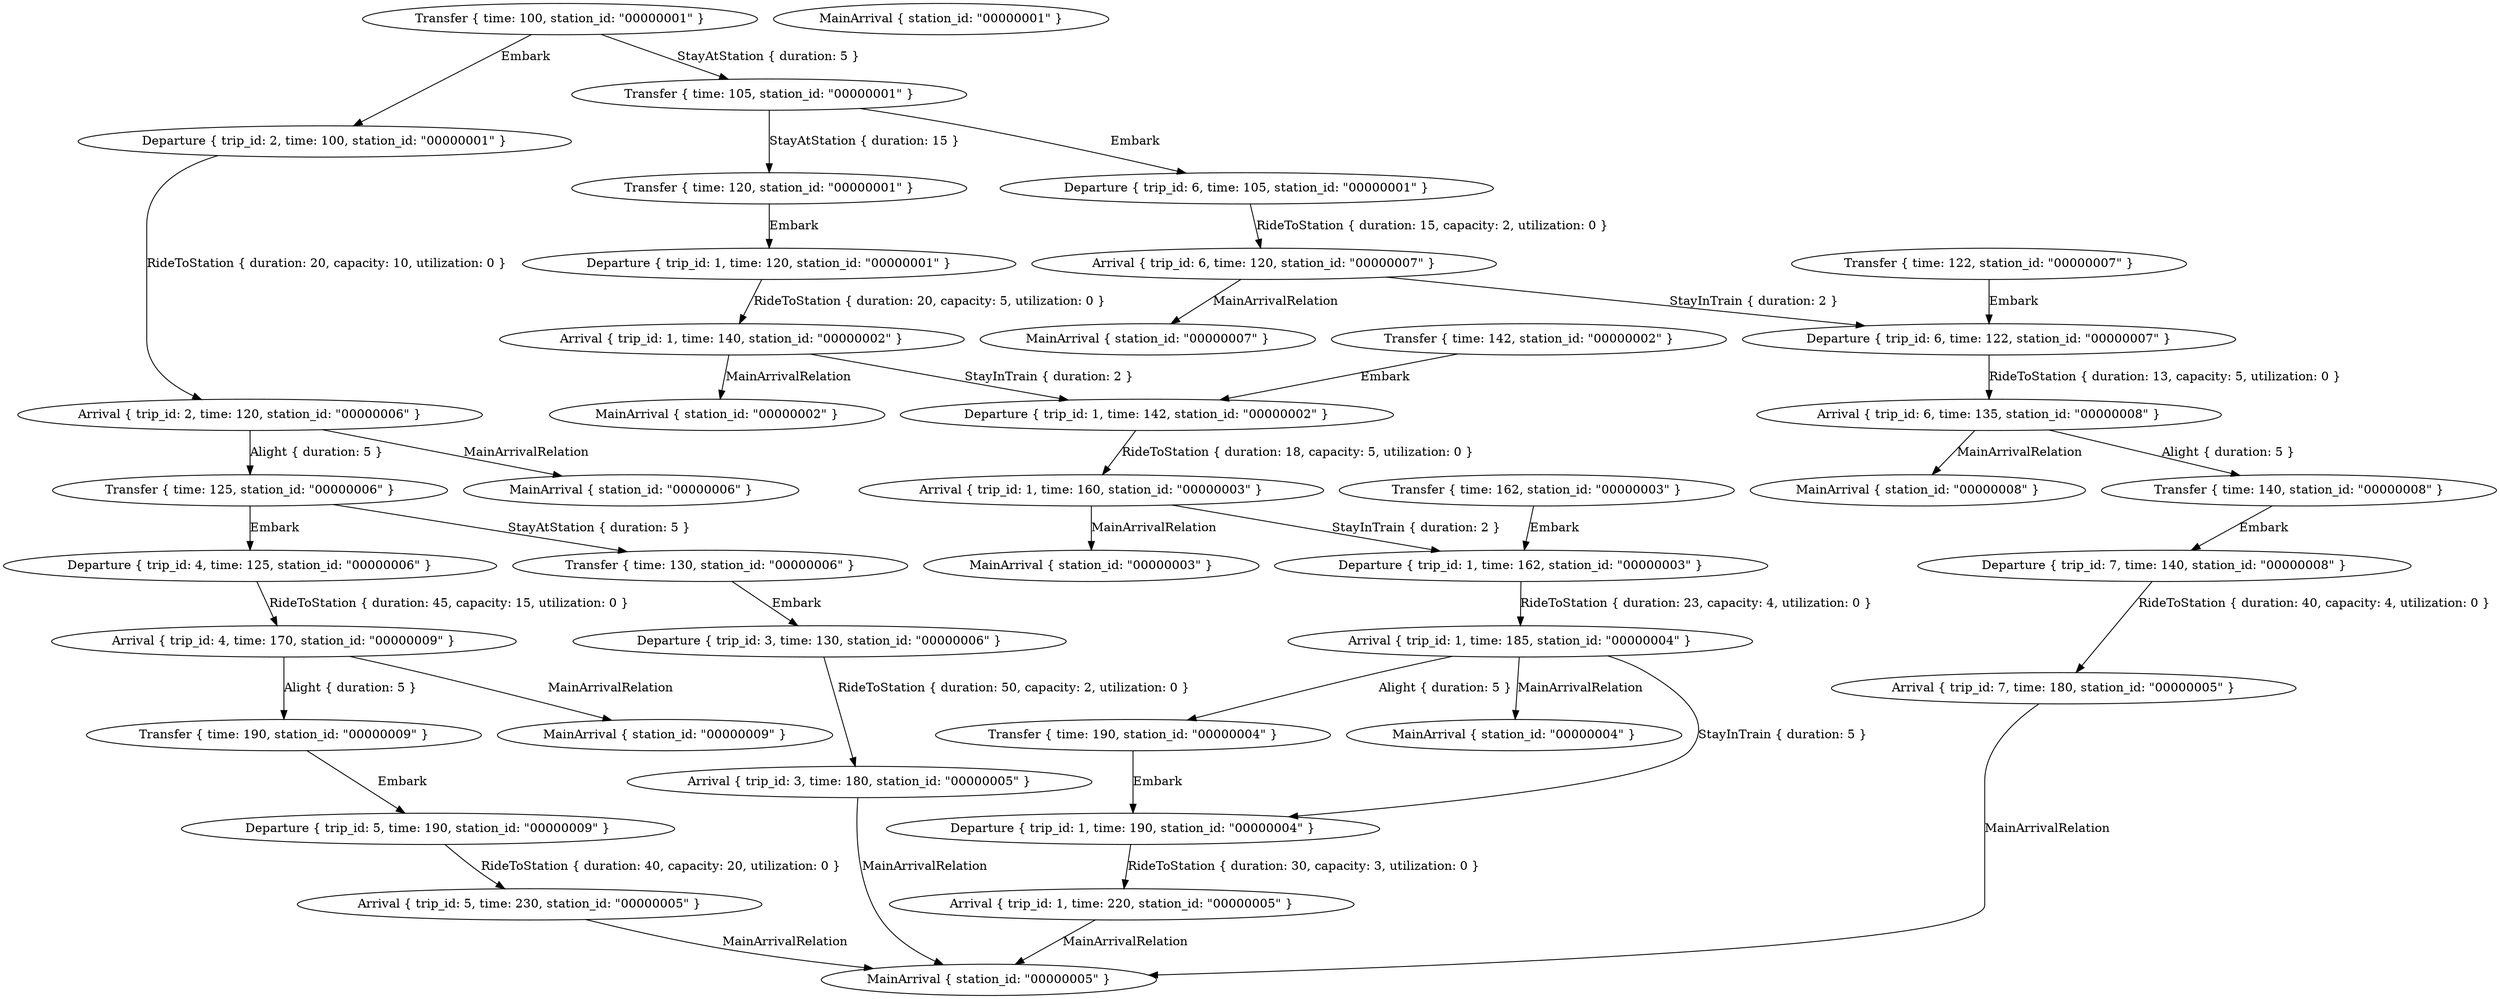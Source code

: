 digraph {
    0 [ label = "Arrival { trip_id: 7, time: 180, station_id: \"00000005\" }" ]
    1 [ label = "Departure { trip_id: 7, time: 140, station_id: \"00000008\" }" ]
    2 [ label = "Arrival { trip_id: 6, time: 135, station_id: \"00000008\" }" ]
    3 [ label = "Departure { trip_id: 6, time: 122, station_id: \"00000007\" }" ]
    4 [ label = "Arrival { trip_id: 3, time: 180, station_id: \"00000005\" }" ]
    5 [ label = "Departure { trip_id: 3, time: 130, station_id: \"00000006\" }" ]
    6 [ label = "Arrival { trip_id: 5, time: 230, station_id: \"00000005\" }" ]
    7 [ label = "Departure { trip_id: 5, time: 190, station_id: \"00000009\" }" ]
    8 [ label = "Arrival { trip_id: 4, time: 170, station_id: \"00000009\" }" ]
    9 [ label = "Departure { trip_id: 4, time: 125, station_id: \"00000006\" }" ]
    10 [ label = "Arrival { trip_id: 1, time: 185, station_id: \"00000004\" }" ]
    11 [ label = "Departure { trip_id: 1, time: 162, station_id: \"00000003\" }" ]
    12 [ label = "Arrival { trip_id: 1, time: 220, station_id: \"00000005\" }" ]
    13 [ label = "Departure { trip_id: 1, time: 190, station_id: \"00000004\" }" ]
    14 [ label = "Arrival { trip_id: 2, time: 120, station_id: \"00000006\" }" ]
    15 [ label = "Departure { trip_id: 2, time: 100, station_id: \"00000001\" }" ]
    16 [ label = "Arrival { trip_id: 6, time: 120, station_id: \"00000007\" }" ]
    17 [ label = "Departure { trip_id: 6, time: 105, station_id: \"00000001\" }" ]
    18 [ label = "Arrival { trip_id: 1, time: 140, station_id: \"00000002\" }" ]
    19 [ label = "Departure { trip_id: 1, time: 120, station_id: \"00000001\" }" ]
    20 [ label = "Arrival { trip_id: 1, time: 160, station_id: \"00000003\" }" ]
    21 [ label = "Departure { trip_id: 1, time: 142, station_id: \"00000002\" }" ]
    22 [ label = "MainArrival { station_id: \"00000005\" }" ]
    23 [ label = "MainArrival { station_id: \"00000002\" }" ]
    24 [ label = "Transfer { time: 142, station_id: \"00000002\" }" ]
    25 [ label = "MainArrival { station_id: \"00000008\" }" ]
    26 [ label = "Transfer { time: 140, station_id: \"00000008\" }" ]
    27 [ label = "MainArrival { station_id: \"00000003\" }" ]
    28 [ label = "Transfer { time: 162, station_id: \"00000003\" }" ]
    29 [ label = "MainArrival { station_id: \"00000001\" }" ]
    30 [ label = "Transfer { time: 100, station_id: \"00000001\" }" ]
    31 [ label = "Transfer { time: 105, station_id: \"00000001\" }" ]
    32 [ label = "Transfer { time: 120, station_id: \"00000001\" }" ]
    33 [ label = "MainArrival { station_id: \"00000007\" }" ]
    34 [ label = "Transfer { time: 122, station_id: \"00000007\" }" ]
    35 [ label = "MainArrival { station_id: \"00000009\" }" ]
    36 [ label = "Transfer { time: 190, station_id: \"00000009\" }" ]
    37 [ label = "MainArrival { station_id: \"00000006\" }" ]
    38 [ label = "Transfer { time: 130, station_id: \"00000006\" }" ]
    39 [ label = "Transfer { time: 125, station_id: \"00000006\" }" ]
    40 [ label = "MainArrival { station_id: \"00000004\" }" ]
    41 [ label = "Transfer { time: 190, station_id: \"00000004\" }" ]
    1 -> 0 [ label = "RideToStation { duration: 40, capacity: 4, utilization: 0 }" ]
    3 -> 2 [ label = "RideToStation { duration: 13, capacity: 5, utilization: 0 }" ]
    5 -> 4 [ label = "RideToStation { duration: 50, capacity: 2, utilization: 0 }" ]
    7 -> 6 [ label = "RideToStation { duration: 40, capacity: 20, utilization: 0 }" ]
    9 -> 8 [ label = "RideToStation { duration: 45, capacity: 15, utilization: 0 }" ]
    11 -> 10 [ label = "RideToStation { duration: 23, capacity: 4, utilization: 0 }" ]
    13 -> 12 [ label = "RideToStation { duration: 30, capacity: 3, utilization: 0 }" ]
    15 -> 14 [ label = "RideToStation { duration: 20, capacity: 10, utilization: 0 }" ]
    17 -> 16 [ label = "RideToStation { duration: 15, capacity: 2, utilization: 0 }" ]
    19 -> 18 [ label = "RideToStation { duration: 20, capacity: 5, utilization: 0 }" ]
    21 -> 20 [ label = "RideToStation { duration: 18, capacity: 5, utilization: 0 }" ]
    6 -> 22 [ label = "MainArrivalRelation" ]
    0 -> 22 [ label = "MainArrivalRelation" ]
    4 -> 22 [ label = "MainArrivalRelation" ]
    12 -> 22 [ label = "MainArrivalRelation" ]
    24 -> 21 [ label = "Embark" ]
    18 -> 21 [ label = "StayInTrain { duration: 2 }" ]
    18 -> 23 [ label = "MainArrivalRelation" ]
    26 -> 1 [ label = "Embark" ]
    2 -> 25 [ label = "MainArrivalRelation" ]
    2 -> 26 [ label = "Alight { duration: 5 }" ]
    28 -> 11 [ label = "Embark" ]
    20 -> 11 [ label = "StayInTrain { duration: 2 }" ]
    20 -> 27 [ label = "MainArrivalRelation" ]
    30 -> 15 [ label = "Embark" ]
    31 -> 17 [ label = "Embark" ]
    32 -> 19 [ label = "Embark" ]
    30 -> 31 [ label = "StayAtStation { duration: 5 }" ]
    31 -> 32 [ label = "StayAtStation { duration: 15 }" ]
    34 -> 3 [ label = "Embark" ]
    16 -> 3 [ label = "StayInTrain { duration: 2 }" ]
    16 -> 33 [ label = "MainArrivalRelation" ]
    36 -> 7 [ label = "Embark" ]
    8 -> 35 [ label = "MainArrivalRelation" ]
    8 -> 36 [ label = "Alight { duration: 5 }" ]
    38 -> 5 [ label = "Embark" ]
    39 -> 9 [ label = "Embark" ]
    39 -> 38 [ label = "StayAtStation { duration: 5 }" ]
    14 -> 37 [ label = "MainArrivalRelation" ]
    14 -> 39 [ label = "Alight { duration: 5 }" ]
    41 -> 13 [ label = "Embark" ]
    10 -> 13 [ label = "StayInTrain { duration: 5 }" ]
    10 -> 40 [ label = "MainArrivalRelation" ]
    10 -> 41 [ label = "Alight { duration: 5 }" ]
}
